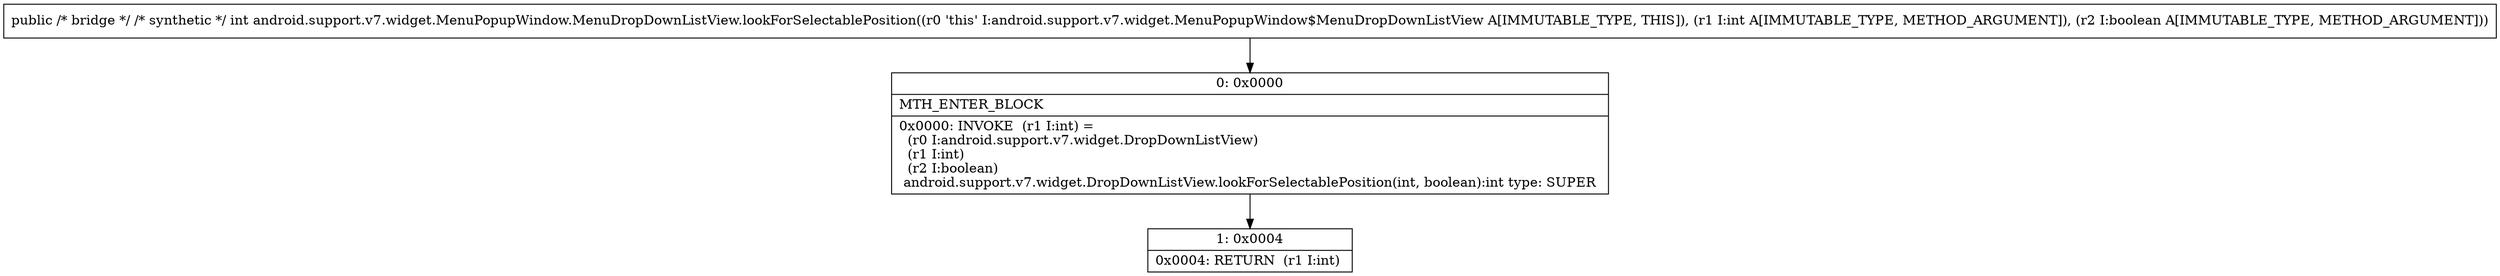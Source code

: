 digraph "CFG forandroid.support.v7.widget.MenuPopupWindow.MenuDropDownListView.lookForSelectablePosition(IZ)I" {
Node_0 [shape=record,label="{0\:\ 0x0000|MTH_ENTER_BLOCK\l|0x0000: INVOKE  (r1 I:int) = \l  (r0 I:android.support.v7.widget.DropDownListView)\l  (r1 I:int)\l  (r2 I:boolean)\l android.support.v7.widget.DropDownListView.lookForSelectablePosition(int, boolean):int type: SUPER \l}"];
Node_1 [shape=record,label="{1\:\ 0x0004|0x0004: RETURN  (r1 I:int) \l}"];
MethodNode[shape=record,label="{public \/* bridge *\/ \/* synthetic *\/ int android.support.v7.widget.MenuPopupWindow.MenuDropDownListView.lookForSelectablePosition((r0 'this' I:android.support.v7.widget.MenuPopupWindow$MenuDropDownListView A[IMMUTABLE_TYPE, THIS]), (r1 I:int A[IMMUTABLE_TYPE, METHOD_ARGUMENT]), (r2 I:boolean A[IMMUTABLE_TYPE, METHOD_ARGUMENT])) }"];
MethodNode -> Node_0;
Node_0 -> Node_1;
}

